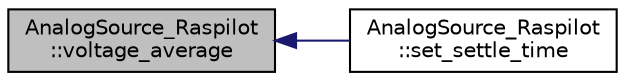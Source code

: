 digraph "AnalogSource_Raspilot::voltage_average"
{
 // INTERACTIVE_SVG=YES
  edge [fontname="Helvetica",fontsize="10",labelfontname="Helvetica",labelfontsize="10"];
  node [fontname="Helvetica",fontsize="10",shape=record];
  rankdir="LR";
  Node1 [label="AnalogSource_Raspilot\l::voltage_average",height=0.2,width=0.4,color="black", fillcolor="grey75", style="filled", fontcolor="black"];
  Node1 -> Node2 [dir="back",color="midnightblue",fontsize="10",style="solid",fontname="Helvetica"];
  Node2 [label="AnalogSource_Raspilot\l::set_settle_time",height=0.2,width=0.4,color="black", fillcolor="white", style="filled",URL="$classAnalogSource__Raspilot.html#aecf8d70c5ee87db73f8973c71da8f93d"];
}
